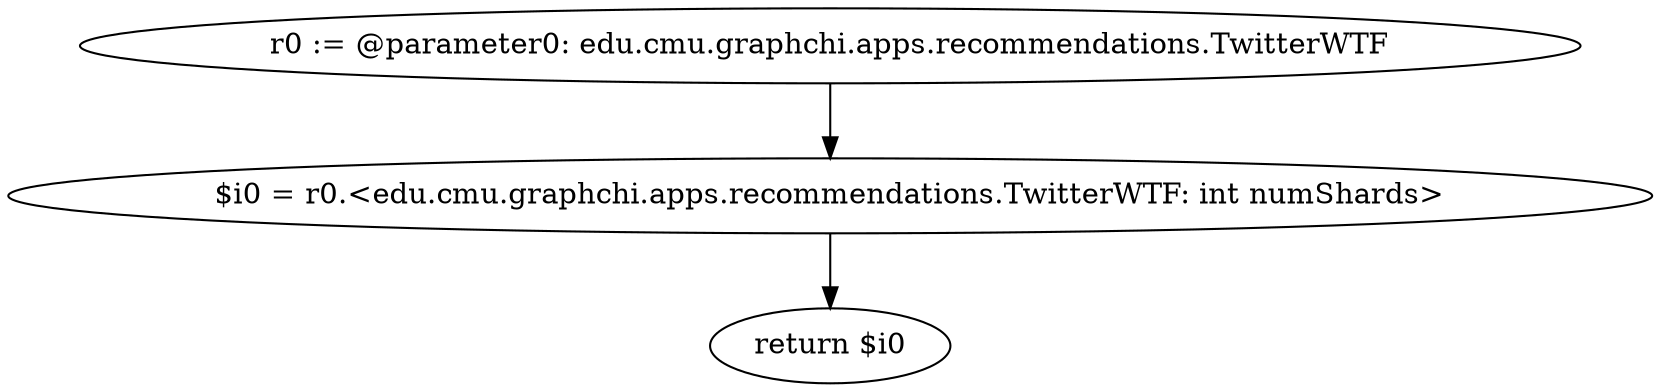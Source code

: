 digraph "unitGraph" {
    "r0 := @parameter0: edu.cmu.graphchi.apps.recommendations.TwitterWTF"
    "$i0 = r0.<edu.cmu.graphchi.apps.recommendations.TwitterWTF: int numShards>"
    "return $i0"
    "r0 := @parameter0: edu.cmu.graphchi.apps.recommendations.TwitterWTF"->"$i0 = r0.<edu.cmu.graphchi.apps.recommendations.TwitterWTF: int numShards>";
    "$i0 = r0.<edu.cmu.graphchi.apps.recommendations.TwitterWTF: int numShards>"->"return $i0";
}
